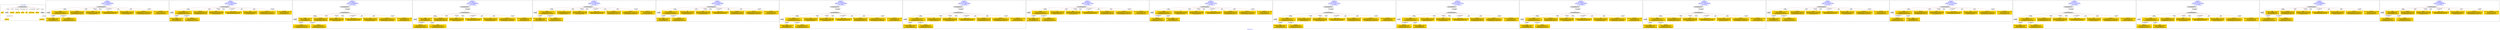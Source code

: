digraph n0 {
fontcolor="blue"
remincross="true"
label="s29-gilcrease.csv"
subgraph cluster_0 {
label="1-correct model"
n2[style="filled",color="white",fillcolor="lightgray",label="CulturalHeritageObject1"];
n3[shape="plaintext",style="filled",fillcolor="gold",label="Dated"];
n4[style="filled",color="white",fillcolor="lightgray",label="Person1"];
n5[shape="plaintext",style="filled",fillcolor="gold",label="Description"];
n6[shape="plaintext",style="filled",fillcolor="gold",label="Dimensions"];
n7[shape="plaintext",style="filled",fillcolor="gold",label="Medium"];
n8[shape="plaintext",style="filled",fillcolor="gold",label="Title"];
n9[shape="plaintext",style="filled",fillcolor="gold",label="Object Number"];
n10[shape="plaintext",style="filled",fillcolor="gold",label="ObjectID"];
n11[style="filled",color="white",fillcolor="lightgray",label="Concept1"];
n12[shape="plaintext",style="filled",fillcolor="gold",label="Alpha Sort"];
n13[shape="plaintext",style="filled",fillcolor="gold",label="Classification"];
}
subgraph cluster_1 {
label="candidate 0\nlink coherence:1.0\nnode coherence:1.0\nconfidence:0.47385180280922956\nmapping score:0.6209135638993728\ncost:9.99981\n-precision:0.7-recall:0.64"
n15[style="filled",color="white",fillcolor="lightgray",label="CulturalHeritageObject1"];
n16[style="filled",color="white",fillcolor="lightgray",label="Person1"];
n17[shape="plaintext",style="filled",fillcolor="gold",label="ObjectID\n[CulturalHeritageObject,created,0.456]\n[Person,dateOfDeath,0.275]\n[CulturalHeritageObject,accessionNumber,0.187]\n[CulturalHeritageObject,title,0.082]"];
n18[shape="plaintext",style="filled",fillcolor="gold",label="Description\n[CulturalHeritageObject,description,0.37]\n[Person,biographicalInformation,0.255]\n[CulturalHeritageObject,title,0.244]\n[CulturalHeritageObject,medium,0.132]"];
n19[shape="plaintext",style="filled",fillcolor="gold",label="Medium\n[CulturalHeritageObject,medium,0.783]\n[CulturalHeritageObject,description,0.095]\n[Person,biographicalInformation,0.069]\n[Concept,prefLabel,0.053]"];
n20[shape="plaintext",style="filled",fillcolor="gold",label="Object Number\n[CulturalHeritageObject,accessionNumber,0.554]\n[CulturalHeritageObject,extent,0.283]\n[Person,biographicalInformation,0.163]"];
n21[shape="plaintext",style="filled",fillcolor="gold",label="Title\n[CulturalHeritageObject,description,0.34]\n[CulturalHeritageObject,title,0.323]\n[Person,biographicalInformation,0.263]\n[Document,classLink,0.074]"];
n22[shape="plaintext",style="filled",fillcolor="gold",label="Dimensions\n[CulturalHeritageObject,extent,0.725]\n[CulturalHeritageObject,accessionNumber,0.132]\n[CulturalHeritageObject,description,0.077]\n[CulturalHeritageObject,medium,0.066]"];
n23[shape="plaintext",style="filled",fillcolor="gold",label="Dated\n[CulturalHeritageObject,created,0.371]\n[Person,dateOfBirth,0.285]\n[Person,dateOfDeath,0.252]\n[Person,biographicalInformation,0.092]"];
n24[shape="plaintext",style="filled",fillcolor="gold",label="Classification\n[CulturalHeritageObject,provenance,0.286]\n[Concept,prefLabel,0.258]\n[Document,classLink,0.245]\n[Person,biographicalInformation,0.21]"];
n25[shape="plaintext",style="filled",fillcolor="gold",label="Alpha Sort\n[Person,nameOfThePerson,0.482]\n[Document,classLink,0.218]\n[CulturalHeritageObject,provenance,0.154]\n[CulturalHeritageObject,title,0.146]"];
}
subgraph cluster_2 {
label="candidate 1\nlink coherence:1.0\nnode coherence:1.0\nconfidence:0.47385180280922956\nmapping score:0.6209135638993728\ncost:9.99999\n-precision:0.6-recall:0.55"
n27[style="filled",color="white",fillcolor="lightgray",label="CulturalHeritageObject1"];
n28[style="filled",color="white",fillcolor="lightgray",label="Person2"];
n29[shape="plaintext",style="filled",fillcolor="gold",label="ObjectID\n[CulturalHeritageObject,created,0.456]\n[Person,dateOfDeath,0.275]\n[CulturalHeritageObject,accessionNumber,0.187]\n[CulturalHeritageObject,title,0.082]"];
n30[shape="plaintext",style="filled",fillcolor="gold",label="Dated\n[CulturalHeritageObject,created,0.371]\n[Person,dateOfBirth,0.285]\n[Person,dateOfDeath,0.252]\n[Person,biographicalInformation,0.092]"];
n31[shape="plaintext",style="filled",fillcolor="gold",label="Description\n[CulturalHeritageObject,description,0.37]\n[Person,biographicalInformation,0.255]\n[CulturalHeritageObject,title,0.244]\n[CulturalHeritageObject,medium,0.132]"];
n32[shape="plaintext",style="filled",fillcolor="gold",label="Alpha Sort\n[Person,nameOfThePerson,0.482]\n[Document,classLink,0.218]\n[CulturalHeritageObject,provenance,0.154]\n[CulturalHeritageObject,title,0.146]"];
n33[shape="plaintext",style="filled",fillcolor="gold",label="Medium\n[CulturalHeritageObject,medium,0.783]\n[CulturalHeritageObject,description,0.095]\n[Person,biographicalInformation,0.069]\n[Concept,prefLabel,0.053]"];
n34[shape="plaintext",style="filled",fillcolor="gold",label="Object Number\n[CulturalHeritageObject,accessionNumber,0.554]\n[CulturalHeritageObject,extent,0.283]\n[Person,biographicalInformation,0.163]"];
n35[shape="plaintext",style="filled",fillcolor="gold",label="Title\n[CulturalHeritageObject,description,0.34]\n[CulturalHeritageObject,title,0.323]\n[Person,biographicalInformation,0.263]\n[Document,classLink,0.074]"];
n36[shape="plaintext",style="filled",fillcolor="gold",label="Dimensions\n[CulturalHeritageObject,extent,0.725]\n[CulturalHeritageObject,accessionNumber,0.132]\n[CulturalHeritageObject,description,0.077]\n[CulturalHeritageObject,medium,0.066]"];
n37[shape="plaintext",style="filled",fillcolor="gold",label="Classification\n[CulturalHeritageObject,provenance,0.286]\n[Concept,prefLabel,0.258]\n[Document,classLink,0.245]\n[Person,biographicalInformation,0.21]"];
}
subgraph cluster_3 {
label="candidate 10\nlink coherence:1.0\nnode coherence:1.0\nconfidence:0.463305684090641\nmapping score:0.6173981909931766\ncost:10.99966\n-precision:0.73-recall:0.73"
n39[style="filled",color="white",fillcolor="lightgray",label="CulturalHeritageObject1"];
n40[style="filled",color="white",fillcolor="lightgray",label="Person1"];
n41[style="filled",color="white",fillcolor="lightgray",label="EuropeanaAggregation1"];
n42[shape="plaintext",style="filled",fillcolor="gold",label="ObjectID\n[CulturalHeritageObject,created,0.456]\n[Person,dateOfDeath,0.275]\n[CulturalHeritageObject,accessionNumber,0.187]\n[CulturalHeritageObject,title,0.082]"];
n43[shape="plaintext",style="filled",fillcolor="gold",label="Dated\n[CulturalHeritageObject,created,0.371]\n[Person,dateOfBirth,0.285]\n[Person,dateOfDeath,0.252]\n[Person,biographicalInformation,0.092]"];
n44[shape="plaintext",style="filled",fillcolor="gold",label="Description\n[CulturalHeritageObject,description,0.37]\n[Person,biographicalInformation,0.255]\n[CulturalHeritageObject,title,0.244]\n[CulturalHeritageObject,medium,0.132]"];
n45[shape="plaintext",style="filled",fillcolor="gold",label="Medium\n[CulturalHeritageObject,medium,0.783]\n[CulturalHeritageObject,description,0.095]\n[Person,biographicalInformation,0.069]\n[Concept,prefLabel,0.053]"];
n46[shape="plaintext",style="filled",fillcolor="gold",label="Object Number\n[CulturalHeritageObject,accessionNumber,0.554]\n[CulturalHeritageObject,extent,0.283]\n[Person,biographicalInformation,0.163]"];
n47[shape="plaintext",style="filled",fillcolor="gold",label="Title\n[CulturalHeritageObject,description,0.34]\n[CulturalHeritageObject,title,0.323]\n[Person,biographicalInformation,0.263]\n[Document,classLink,0.074]"];
n48[shape="plaintext",style="filled",fillcolor="gold",label="Dimensions\n[CulturalHeritageObject,extent,0.725]\n[CulturalHeritageObject,accessionNumber,0.132]\n[CulturalHeritageObject,description,0.077]\n[CulturalHeritageObject,medium,0.066]"];
n49[shape="plaintext",style="filled",fillcolor="gold",label="Classification\n[CulturalHeritageObject,provenance,0.286]\n[Concept,prefLabel,0.258]\n[Document,classLink,0.245]\n[Person,biographicalInformation,0.21]"];
n50[shape="plaintext",style="filled",fillcolor="gold",label="Alpha Sort\n[Person,nameOfThePerson,0.482]\n[Document,classLink,0.218]\n[CulturalHeritageObject,provenance,0.154]\n[CulturalHeritageObject,title,0.146]"];
}
subgraph cluster_4 {
label="candidate 11\nlink coherence:1.0\nnode coherence:1.0\nconfidence:0.463305684090641\nmapping score:0.6173981909931766\ncost:10.99984\n-precision:0.64-recall:0.64"
n52[style="filled",color="white",fillcolor="lightgray",label="CulturalHeritageObject1"];
n53[style="filled",color="white",fillcolor="lightgray",label="Person2"];
n54[style="filled",color="white",fillcolor="lightgray",label="EuropeanaAggregation1"];
n55[shape="plaintext",style="filled",fillcolor="gold",label="Dated\n[CulturalHeritageObject,created,0.371]\n[Person,dateOfBirth,0.285]\n[Person,dateOfDeath,0.252]\n[Person,biographicalInformation,0.092]"];
n56[shape="plaintext",style="filled",fillcolor="gold",label="Description\n[CulturalHeritageObject,description,0.37]\n[Person,biographicalInformation,0.255]\n[CulturalHeritageObject,title,0.244]\n[CulturalHeritageObject,medium,0.132]"];
n57[shape="plaintext",style="filled",fillcolor="gold",label="Alpha Sort\n[Person,nameOfThePerson,0.482]\n[Document,classLink,0.218]\n[CulturalHeritageObject,provenance,0.154]\n[CulturalHeritageObject,title,0.146]"];
n58[shape="plaintext",style="filled",fillcolor="gold",label="Medium\n[CulturalHeritageObject,medium,0.783]\n[CulturalHeritageObject,description,0.095]\n[Person,biographicalInformation,0.069]\n[Concept,prefLabel,0.053]"];
n59[shape="plaintext",style="filled",fillcolor="gold",label="Object Number\n[CulturalHeritageObject,accessionNumber,0.554]\n[CulturalHeritageObject,extent,0.283]\n[Person,biographicalInformation,0.163]"];
n60[shape="plaintext",style="filled",fillcolor="gold",label="Title\n[CulturalHeritageObject,description,0.34]\n[CulturalHeritageObject,title,0.323]\n[Person,biographicalInformation,0.263]\n[Document,classLink,0.074]"];
n61[shape="plaintext",style="filled",fillcolor="gold",label="Dimensions\n[CulturalHeritageObject,extent,0.725]\n[CulturalHeritageObject,accessionNumber,0.132]\n[CulturalHeritageObject,description,0.077]\n[CulturalHeritageObject,medium,0.066]"];
n62[shape="plaintext",style="filled",fillcolor="gold",label="ObjectID\n[CulturalHeritageObject,created,0.456]\n[Person,dateOfDeath,0.275]\n[CulturalHeritageObject,accessionNumber,0.187]\n[CulturalHeritageObject,title,0.082]"];
n63[shape="plaintext",style="filled",fillcolor="gold",label="Classification\n[CulturalHeritageObject,provenance,0.286]\n[Concept,prefLabel,0.258]\n[Document,classLink,0.245]\n[Person,biographicalInformation,0.21]"];
}
subgraph cluster_5 {
label="candidate 12\nlink coherence:1.0\nnode coherence:1.0\nconfidence:0.46177449879585697\nmapping score:0.6168877958949153\ncost:9.99981\n-precision:0.5-recall:0.45"
n65[style="filled",color="white",fillcolor="lightgray",label="CulturalHeritageObject1"];
n66[style="filled",color="white",fillcolor="lightgray",label="Person1"];
n67[shape="plaintext",style="filled",fillcolor="gold",label="ObjectID\n[CulturalHeritageObject,created,0.456]\n[Person,dateOfDeath,0.275]\n[CulturalHeritageObject,accessionNumber,0.187]\n[CulturalHeritageObject,title,0.082]"];
n68[shape="plaintext",style="filled",fillcolor="gold",label="Title\n[CulturalHeritageObject,description,0.34]\n[CulturalHeritageObject,title,0.323]\n[Person,biographicalInformation,0.263]\n[Document,classLink,0.074]"];
n69[shape="plaintext",style="filled",fillcolor="gold",label="Medium\n[CulturalHeritageObject,medium,0.783]\n[CulturalHeritageObject,description,0.095]\n[Person,biographicalInformation,0.069]\n[Concept,prefLabel,0.053]"];
n70[shape="plaintext",style="filled",fillcolor="gold",label="Object Number\n[CulturalHeritageObject,accessionNumber,0.554]\n[CulturalHeritageObject,extent,0.283]\n[Person,biographicalInformation,0.163]"];
n71[shape="plaintext",style="filled",fillcolor="gold",label="Description\n[CulturalHeritageObject,description,0.37]\n[Person,biographicalInformation,0.255]\n[CulturalHeritageObject,title,0.244]\n[CulturalHeritageObject,medium,0.132]"];
n72[shape="plaintext",style="filled",fillcolor="gold",label="Dimensions\n[CulturalHeritageObject,extent,0.725]\n[CulturalHeritageObject,accessionNumber,0.132]\n[CulturalHeritageObject,description,0.077]\n[CulturalHeritageObject,medium,0.066]"];
n73[shape="plaintext",style="filled",fillcolor="gold",label="Dated\n[CulturalHeritageObject,created,0.371]\n[Person,dateOfBirth,0.285]\n[Person,dateOfDeath,0.252]\n[Person,biographicalInformation,0.092]"];
n74[shape="plaintext",style="filled",fillcolor="gold",label="Classification\n[CulturalHeritageObject,provenance,0.286]\n[Concept,prefLabel,0.258]\n[Document,classLink,0.245]\n[Person,biographicalInformation,0.21]"];
n75[shape="plaintext",style="filled",fillcolor="gold",label="Alpha Sort\n[Person,nameOfThePerson,0.482]\n[Document,classLink,0.218]\n[CulturalHeritageObject,provenance,0.154]\n[CulturalHeritageObject,title,0.146]"];
}
subgraph cluster_6 {
label="candidate 13\nlink coherence:1.0\nnode coherence:1.0\nconfidence:0.46177449879585697\nmapping score:0.6168877958949153\ncost:9.99999\n-precision:0.4-recall:0.36"
n77[style="filled",color="white",fillcolor="lightgray",label="CulturalHeritageObject1"];
n78[style="filled",color="white",fillcolor="lightgray",label="Person2"];
n79[shape="plaintext",style="filled",fillcolor="gold",label="ObjectID\n[CulturalHeritageObject,created,0.456]\n[Person,dateOfDeath,0.275]\n[CulturalHeritageObject,accessionNumber,0.187]\n[CulturalHeritageObject,title,0.082]"];
n80[shape="plaintext",style="filled",fillcolor="gold",label="Dated\n[CulturalHeritageObject,created,0.371]\n[Person,dateOfBirth,0.285]\n[Person,dateOfDeath,0.252]\n[Person,biographicalInformation,0.092]"];
n81[shape="plaintext",style="filled",fillcolor="gold",label="Title\n[CulturalHeritageObject,description,0.34]\n[CulturalHeritageObject,title,0.323]\n[Person,biographicalInformation,0.263]\n[Document,classLink,0.074]"];
n82[shape="plaintext",style="filled",fillcolor="gold",label="Alpha Sort\n[Person,nameOfThePerson,0.482]\n[Document,classLink,0.218]\n[CulturalHeritageObject,provenance,0.154]\n[CulturalHeritageObject,title,0.146]"];
n83[shape="plaintext",style="filled",fillcolor="gold",label="Medium\n[CulturalHeritageObject,medium,0.783]\n[CulturalHeritageObject,description,0.095]\n[Person,biographicalInformation,0.069]\n[Concept,prefLabel,0.053]"];
n84[shape="plaintext",style="filled",fillcolor="gold",label="Object Number\n[CulturalHeritageObject,accessionNumber,0.554]\n[CulturalHeritageObject,extent,0.283]\n[Person,biographicalInformation,0.163]"];
n85[shape="plaintext",style="filled",fillcolor="gold",label="Description\n[CulturalHeritageObject,description,0.37]\n[Person,biographicalInformation,0.255]\n[CulturalHeritageObject,title,0.244]\n[CulturalHeritageObject,medium,0.132]"];
n86[shape="plaintext",style="filled",fillcolor="gold",label="Dimensions\n[CulturalHeritageObject,extent,0.725]\n[CulturalHeritageObject,accessionNumber,0.132]\n[CulturalHeritageObject,description,0.077]\n[CulturalHeritageObject,medium,0.066]"];
n87[shape="plaintext",style="filled",fillcolor="gold",label="Classification\n[CulturalHeritageObject,provenance,0.286]\n[Concept,prefLabel,0.258]\n[Document,classLink,0.245]\n[Person,biographicalInformation,0.21]"];
}
subgraph cluster_7 {
label="candidate 14\nlink coherence:1.0\nnode coherence:1.0\nconfidence:0.46177449879585697\nmapping score:0.6168877958949153\ncost:10.99966\n-precision:0.45-recall:0.45"
n89[style="filled",color="white",fillcolor="lightgray",label="CulturalHeritageObject1"];
n90[style="filled",color="white",fillcolor="lightgray",label="Person1"];
n91[style="filled",color="white",fillcolor="lightgray",label="EuropeanaAggregation1"];
n92[shape="plaintext",style="filled",fillcolor="gold",label="ObjectID\n[CulturalHeritageObject,created,0.456]\n[Person,dateOfDeath,0.275]\n[CulturalHeritageObject,accessionNumber,0.187]\n[CulturalHeritageObject,title,0.082]"];
n93[shape="plaintext",style="filled",fillcolor="gold",label="Title\n[CulturalHeritageObject,description,0.34]\n[CulturalHeritageObject,title,0.323]\n[Person,biographicalInformation,0.263]\n[Document,classLink,0.074]"];
n94[shape="plaintext",style="filled",fillcolor="gold",label="Medium\n[CulturalHeritageObject,medium,0.783]\n[CulturalHeritageObject,description,0.095]\n[Person,biographicalInformation,0.069]\n[Concept,prefLabel,0.053]"];
n95[shape="plaintext",style="filled",fillcolor="gold",label="Object Number\n[CulturalHeritageObject,accessionNumber,0.554]\n[CulturalHeritageObject,extent,0.283]\n[Person,biographicalInformation,0.163]"];
n96[shape="plaintext",style="filled",fillcolor="gold",label="Description\n[CulturalHeritageObject,description,0.37]\n[Person,biographicalInformation,0.255]\n[CulturalHeritageObject,title,0.244]\n[CulturalHeritageObject,medium,0.132]"];
n97[shape="plaintext",style="filled",fillcolor="gold",label="Dimensions\n[CulturalHeritageObject,extent,0.725]\n[CulturalHeritageObject,accessionNumber,0.132]\n[CulturalHeritageObject,description,0.077]\n[CulturalHeritageObject,medium,0.066]"];
n98[shape="plaintext",style="filled",fillcolor="gold",label="Dated\n[CulturalHeritageObject,created,0.371]\n[Person,dateOfBirth,0.285]\n[Person,dateOfDeath,0.252]\n[Person,biographicalInformation,0.092]"];
n99[shape="plaintext",style="filled",fillcolor="gold",label="Classification\n[CulturalHeritageObject,provenance,0.286]\n[Concept,prefLabel,0.258]\n[Document,classLink,0.245]\n[Person,biographicalInformation,0.21]"];
n100[shape="plaintext",style="filled",fillcolor="gold",label="Alpha Sort\n[Person,nameOfThePerson,0.482]\n[Document,classLink,0.218]\n[CulturalHeritageObject,provenance,0.154]\n[CulturalHeritageObject,title,0.146]"];
}
subgraph cluster_8 {
label="candidate 15\nlink coherence:1.0\nnode coherence:1.0\nconfidence:0.46177449879585697\nmapping score:0.6168877958949153\ncost:10.99984\n-precision:0.36-recall:0.36"
n102[style="filled",color="white",fillcolor="lightgray",label="CulturalHeritageObject1"];
n103[style="filled",color="white",fillcolor="lightgray",label="Person2"];
n104[style="filled",color="white",fillcolor="lightgray",label="EuropeanaAggregation1"];
n105[shape="plaintext",style="filled",fillcolor="gold",label="ObjectID\n[CulturalHeritageObject,created,0.456]\n[Person,dateOfDeath,0.275]\n[CulturalHeritageObject,accessionNumber,0.187]\n[CulturalHeritageObject,title,0.082]"];
n106[shape="plaintext",style="filled",fillcolor="gold",label="Dated\n[CulturalHeritageObject,created,0.371]\n[Person,dateOfBirth,0.285]\n[Person,dateOfDeath,0.252]\n[Person,biographicalInformation,0.092]"];
n107[shape="plaintext",style="filled",fillcolor="gold",label="Title\n[CulturalHeritageObject,description,0.34]\n[CulturalHeritageObject,title,0.323]\n[Person,biographicalInformation,0.263]\n[Document,classLink,0.074]"];
n108[shape="plaintext",style="filled",fillcolor="gold",label="Alpha Sort\n[Person,nameOfThePerson,0.482]\n[Document,classLink,0.218]\n[CulturalHeritageObject,provenance,0.154]\n[CulturalHeritageObject,title,0.146]"];
n109[shape="plaintext",style="filled",fillcolor="gold",label="Medium\n[CulturalHeritageObject,medium,0.783]\n[CulturalHeritageObject,description,0.095]\n[Person,biographicalInformation,0.069]\n[Concept,prefLabel,0.053]"];
n110[shape="plaintext",style="filled",fillcolor="gold",label="Object Number\n[CulturalHeritageObject,accessionNumber,0.554]\n[CulturalHeritageObject,extent,0.283]\n[Person,biographicalInformation,0.163]"];
n111[shape="plaintext",style="filled",fillcolor="gold",label="Description\n[CulturalHeritageObject,description,0.37]\n[Person,biographicalInformation,0.255]\n[CulturalHeritageObject,title,0.244]\n[CulturalHeritageObject,medium,0.132]"];
n112[shape="plaintext",style="filled",fillcolor="gold",label="Dimensions\n[CulturalHeritageObject,extent,0.725]\n[CulturalHeritageObject,accessionNumber,0.132]\n[CulturalHeritageObject,description,0.077]\n[CulturalHeritageObject,medium,0.066]"];
n113[shape="plaintext",style="filled",fillcolor="gold",label="Classification\n[CulturalHeritageObject,provenance,0.286]\n[Concept,prefLabel,0.258]\n[Document,classLink,0.245]\n[Person,biographicalInformation,0.21]"];
}
subgraph cluster_9 {
label="candidate 16\nlink coherence:1.0\nnode coherence:1.0\nconfidence:0.4581354241387116\nmapping score:0.6156747710092002\ncost:9.99981\n-precision:0.5-recall:0.45"
n115[style="filled",color="white",fillcolor="lightgray",label="CulturalHeritageObject1"];
n116[style="filled",color="white",fillcolor="lightgray",label="Person1"];
n117[shape="plaintext",style="filled",fillcolor="gold",label="ObjectID\n[CulturalHeritageObject,created,0.456]\n[Person,dateOfDeath,0.275]\n[CulturalHeritageObject,accessionNumber,0.187]\n[CulturalHeritageObject,title,0.082]"];
n118[shape="plaintext",style="filled",fillcolor="gold",label="Dated\n[CulturalHeritageObject,created,0.371]\n[Person,dateOfBirth,0.285]\n[Person,dateOfDeath,0.252]\n[Person,biographicalInformation,0.092]"];
n119[shape="plaintext",style="filled",fillcolor="gold",label="Title\n[CulturalHeritageObject,description,0.34]\n[CulturalHeritageObject,title,0.323]\n[Person,biographicalInformation,0.263]\n[Document,classLink,0.074]"];
n120[shape="plaintext",style="filled",fillcolor="gold",label="Medium\n[CulturalHeritageObject,medium,0.783]\n[CulturalHeritageObject,description,0.095]\n[Person,biographicalInformation,0.069]\n[Concept,prefLabel,0.053]"];
n121[shape="plaintext",style="filled",fillcolor="gold",label="Object Number\n[CulturalHeritageObject,accessionNumber,0.554]\n[CulturalHeritageObject,extent,0.283]\n[Person,biographicalInformation,0.163]"];
n122[shape="plaintext",style="filled",fillcolor="gold",label="Description\n[CulturalHeritageObject,description,0.37]\n[Person,biographicalInformation,0.255]\n[CulturalHeritageObject,title,0.244]\n[CulturalHeritageObject,medium,0.132]"];
n123[shape="plaintext",style="filled",fillcolor="gold",label="Dimensions\n[CulturalHeritageObject,extent,0.725]\n[CulturalHeritageObject,accessionNumber,0.132]\n[CulturalHeritageObject,description,0.077]\n[CulturalHeritageObject,medium,0.066]"];
n124[shape="plaintext",style="filled",fillcolor="gold",label="Classification\n[CulturalHeritageObject,provenance,0.286]\n[Concept,prefLabel,0.258]\n[Document,classLink,0.245]\n[Person,biographicalInformation,0.21]"];
n125[shape="plaintext",style="filled",fillcolor="gold",label="Alpha Sort\n[Person,nameOfThePerson,0.482]\n[Document,classLink,0.218]\n[CulturalHeritageObject,provenance,0.154]\n[CulturalHeritageObject,title,0.146]"];
}
subgraph cluster_10 {
label="candidate 17\nlink coherence:1.0\nnode coherence:1.0\nconfidence:0.4581354241387116\nmapping score:0.6156747710092002\ncost:9.99999\n-precision:0.4-recall:0.36"
n127[style="filled",color="white",fillcolor="lightgray",label="CulturalHeritageObject1"];
n128[style="filled",color="white",fillcolor="lightgray",label="Person2"];
n129[shape="plaintext",style="filled",fillcolor="gold",label="ObjectID\n[CulturalHeritageObject,created,0.456]\n[Person,dateOfDeath,0.275]\n[CulturalHeritageObject,accessionNumber,0.187]\n[CulturalHeritageObject,title,0.082]"];
n130[shape="plaintext",style="filled",fillcolor="gold",label="Title\n[CulturalHeritageObject,description,0.34]\n[CulturalHeritageObject,title,0.323]\n[Person,biographicalInformation,0.263]\n[Document,classLink,0.074]"];
n131[shape="plaintext",style="filled",fillcolor="gold",label="Alpha Sort\n[Person,nameOfThePerson,0.482]\n[Document,classLink,0.218]\n[CulturalHeritageObject,provenance,0.154]\n[CulturalHeritageObject,title,0.146]"];
n132[shape="plaintext",style="filled",fillcolor="gold",label="Medium\n[CulturalHeritageObject,medium,0.783]\n[CulturalHeritageObject,description,0.095]\n[Person,biographicalInformation,0.069]\n[Concept,prefLabel,0.053]"];
n133[shape="plaintext",style="filled",fillcolor="gold",label="Object Number\n[CulturalHeritageObject,accessionNumber,0.554]\n[CulturalHeritageObject,extent,0.283]\n[Person,biographicalInformation,0.163]"];
n134[shape="plaintext",style="filled",fillcolor="gold",label="Description\n[CulturalHeritageObject,description,0.37]\n[Person,biographicalInformation,0.255]\n[CulturalHeritageObject,title,0.244]\n[CulturalHeritageObject,medium,0.132]"];
n135[shape="plaintext",style="filled",fillcolor="gold",label="Dimensions\n[CulturalHeritageObject,extent,0.725]\n[CulturalHeritageObject,accessionNumber,0.132]\n[CulturalHeritageObject,description,0.077]\n[CulturalHeritageObject,medium,0.066]"];
n136[shape="plaintext",style="filled",fillcolor="gold",label="Dated\n[CulturalHeritageObject,created,0.371]\n[Person,dateOfBirth,0.285]\n[Person,dateOfDeath,0.252]\n[Person,biographicalInformation,0.092]"];
n137[shape="plaintext",style="filled",fillcolor="gold",label="Classification\n[CulturalHeritageObject,provenance,0.286]\n[Concept,prefLabel,0.258]\n[Document,classLink,0.245]\n[Person,biographicalInformation,0.21]"];
}
subgraph cluster_11 {
label="candidate 18\nlink coherence:1.0\nnode coherence:1.0\nconfidence:0.4581354241387116\nmapping score:0.6156747710092002\ncost:10.99966\n-precision:0.45-recall:0.45"
n139[style="filled",color="white",fillcolor="lightgray",label="CulturalHeritageObject1"];
n140[style="filled",color="white",fillcolor="lightgray",label="Person1"];
n141[style="filled",color="white",fillcolor="lightgray",label="EuropeanaAggregation1"];
n142[shape="plaintext",style="filled",fillcolor="gold",label="ObjectID\n[CulturalHeritageObject,created,0.456]\n[Person,dateOfDeath,0.275]\n[CulturalHeritageObject,accessionNumber,0.187]\n[CulturalHeritageObject,title,0.082]"];
n143[shape="plaintext",style="filled",fillcolor="gold",label="Dated\n[CulturalHeritageObject,created,0.371]\n[Person,dateOfBirth,0.285]\n[Person,dateOfDeath,0.252]\n[Person,biographicalInformation,0.092]"];
n144[shape="plaintext",style="filled",fillcolor="gold",label="Title\n[CulturalHeritageObject,description,0.34]\n[CulturalHeritageObject,title,0.323]\n[Person,biographicalInformation,0.263]\n[Document,classLink,0.074]"];
n145[shape="plaintext",style="filled",fillcolor="gold",label="Medium\n[CulturalHeritageObject,medium,0.783]\n[CulturalHeritageObject,description,0.095]\n[Person,biographicalInformation,0.069]\n[Concept,prefLabel,0.053]"];
n146[shape="plaintext",style="filled",fillcolor="gold",label="Object Number\n[CulturalHeritageObject,accessionNumber,0.554]\n[CulturalHeritageObject,extent,0.283]\n[Person,biographicalInformation,0.163]"];
n147[shape="plaintext",style="filled",fillcolor="gold",label="Description\n[CulturalHeritageObject,description,0.37]\n[Person,biographicalInformation,0.255]\n[CulturalHeritageObject,title,0.244]\n[CulturalHeritageObject,medium,0.132]"];
n148[shape="plaintext",style="filled",fillcolor="gold",label="Dimensions\n[CulturalHeritageObject,extent,0.725]\n[CulturalHeritageObject,accessionNumber,0.132]\n[CulturalHeritageObject,description,0.077]\n[CulturalHeritageObject,medium,0.066]"];
n149[shape="plaintext",style="filled",fillcolor="gold",label="Classification\n[CulturalHeritageObject,provenance,0.286]\n[Concept,prefLabel,0.258]\n[Document,classLink,0.245]\n[Person,biographicalInformation,0.21]"];
n150[shape="plaintext",style="filled",fillcolor="gold",label="Alpha Sort\n[Person,nameOfThePerson,0.482]\n[Document,classLink,0.218]\n[CulturalHeritageObject,provenance,0.154]\n[CulturalHeritageObject,title,0.146]"];
}
subgraph cluster_12 {
label="candidate 19\nlink coherence:1.0\nnode coherence:1.0\nconfidence:0.4581354241387116\nmapping score:0.6156747710092002\ncost:10.99984\n-precision:0.36-recall:0.36"
n152[style="filled",color="white",fillcolor="lightgray",label="CulturalHeritageObject1"];
n153[style="filled",color="white",fillcolor="lightgray",label="Person2"];
n154[style="filled",color="white",fillcolor="lightgray",label="EuropeanaAggregation1"];
n155[shape="plaintext",style="filled",fillcolor="gold",label="ObjectID\n[CulturalHeritageObject,created,0.456]\n[Person,dateOfDeath,0.275]\n[CulturalHeritageObject,accessionNumber,0.187]\n[CulturalHeritageObject,title,0.082]"];
n156[shape="plaintext",style="filled",fillcolor="gold",label="Title\n[CulturalHeritageObject,description,0.34]\n[CulturalHeritageObject,title,0.323]\n[Person,biographicalInformation,0.263]\n[Document,classLink,0.074]"];
n157[shape="plaintext",style="filled",fillcolor="gold",label="Alpha Sort\n[Person,nameOfThePerson,0.482]\n[Document,classLink,0.218]\n[CulturalHeritageObject,provenance,0.154]\n[CulturalHeritageObject,title,0.146]"];
n158[shape="plaintext",style="filled",fillcolor="gold",label="Medium\n[CulturalHeritageObject,medium,0.783]\n[CulturalHeritageObject,description,0.095]\n[Person,biographicalInformation,0.069]\n[Concept,prefLabel,0.053]"];
n159[shape="plaintext",style="filled",fillcolor="gold",label="Object Number\n[CulturalHeritageObject,accessionNumber,0.554]\n[CulturalHeritageObject,extent,0.283]\n[Person,biographicalInformation,0.163]"];
n160[shape="plaintext",style="filled",fillcolor="gold",label="Description\n[CulturalHeritageObject,description,0.37]\n[Person,biographicalInformation,0.255]\n[CulturalHeritageObject,title,0.244]\n[CulturalHeritageObject,medium,0.132]"];
n161[shape="plaintext",style="filled",fillcolor="gold",label="Dimensions\n[CulturalHeritageObject,extent,0.725]\n[CulturalHeritageObject,accessionNumber,0.132]\n[CulturalHeritageObject,description,0.077]\n[CulturalHeritageObject,medium,0.066]"];
n162[shape="plaintext",style="filled",fillcolor="gold",label="Dated\n[CulturalHeritageObject,created,0.371]\n[Person,dateOfBirth,0.285]\n[Person,dateOfDeath,0.252]\n[Person,biographicalInformation,0.092]"];
n163[shape="plaintext",style="filled",fillcolor="gold",label="Classification\n[CulturalHeritageObject,provenance,0.286]\n[Concept,prefLabel,0.258]\n[Document,classLink,0.245]\n[Person,biographicalInformation,0.21]"];
}
subgraph cluster_13 {
label="candidate 2\nlink coherence:1.0\nnode coherence:1.0\nconfidence:0.47385180280922956\nmapping score:0.6209135638993728\ncost:10.99966\n-precision:0.64-recall:0.64"
n165[style="filled",color="white",fillcolor="lightgray",label="CulturalHeritageObject1"];
n166[style="filled",color="white",fillcolor="lightgray",label="Person1"];
n167[style="filled",color="white",fillcolor="lightgray",label="EuropeanaAggregation1"];
n168[shape="plaintext",style="filled",fillcolor="gold",label="ObjectID\n[CulturalHeritageObject,created,0.456]\n[Person,dateOfDeath,0.275]\n[CulturalHeritageObject,accessionNumber,0.187]\n[CulturalHeritageObject,title,0.082]"];
n169[shape="plaintext",style="filled",fillcolor="gold",label="Description\n[CulturalHeritageObject,description,0.37]\n[Person,biographicalInformation,0.255]\n[CulturalHeritageObject,title,0.244]\n[CulturalHeritageObject,medium,0.132]"];
n170[shape="plaintext",style="filled",fillcolor="gold",label="Medium\n[CulturalHeritageObject,medium,0.783]\n[CulturalHeritageObject,description,0.095]\n[Person,biographicalInformation,0.069]\n[Concept,prefLabel,0.053]"];
n171[shape="plaintext",style="filled",fillcolor="gold",label="Object Number\n[CulturalHeritageObject,accessionNumber,0.554]\n[CulturalHeritageObject,extent,0.283]\n[Person,biographicalInformation,0.163]"];
n172[shape="plaintext",style="filled",fillcolor="gold",label="Title\n[CulturalHeritageObject,description,0.34]\n[CulturalHeritageObject,title,0.323]\n[Person,biographicalInformation,0.263]\n[Document,classLink,0.074]"];
n173[shape="plaintext",style="filled",fillcolor="gold",label="Dimensions\n[CulturalHeritageObject,extent,0.725]\n[CulturalHeritageObject,accessionNumber,0.132]\n[CulturalHeritageObject,description,0.077]\n[CulturalHeritageObject,medium,0.066]"];
n174[shape="plaintext",style="filled",fillcolor="gold",label="Dated\n[CulturalHeritageObject,created,0.371]\n[Person,dateOfBirth,0.285]\n[Person,dateOfDeath,0.252]\n[Person,biographicalInformation,0.092]"];
n175[shape="plaintext",style="filled",fillcolor="gold",label="Classification\n[CulturalHeritageObject,provenance,0.286]\n[Concept,prefLabel,0.258]\n[Document,classLink,0.245]\n[Person,biographicalInformation,0.21]"];
n176[shape="plaintext",style="filled",fillcolor="gold",label="Alpha Sort\n[Person,nameOfThePerson,0.482]\n[Document,classLink,0.218]\n[CulturalHeritageObject,provenance,0.154]\n[CulturalHeritageObject,title,0.146]"];
}
subgraph cluster_14 {
label="candidate 3\nlink coherence:1.0\nnode coherence:1.0\nconfidence:0.47385180280922956\nmapping score:0.6209135638993728\ncost:10.99984\n-precision:0.55-recall:0.55"
n178[style="filled",color="white",fillcolor="lightgray",label="CulturalHeritageObject1"];
n179[style="filled",color="white",fillcolor="lightgray",label="Person2"];
n180[style="filled",color="white",fillcolor="lightgray",label="EuropeanaAggregation1"];
n181[shape="plaintext",style="filled",fillcolor="gold",label="ObjectID\n[CulturalHeritageObject,created,0.456]\n[Person,dateOfDeath,0.275]\n[CulturalHeritageObject,accessionNumber,0.187]\n[CulturalHeritageObject,title,0.082]"];
n182[shape="plaintext",style="filled",fillcolor="gold",label="Dated\n[CulturalHeritageObject,created,0.371]\n[Person,dateOfBirth,0.285]\n[Person,dateOfDeath,0.252]\n[Person,biographicalInformation,0.092]"];
n183[shape="plaintext",style="filled",fillcolor="gold",label="Description\n[CulturalHeritageObject,description,0.37]\n[Person,biographicalInformation,0.255]\n[CulturalHeritageObject,title,0.244]\n[CulturalHeritageObject,medium,0.132]"];
n184[shape="plaintext",style="filled",fillcolor="gold",label="Alpha Sort\n[Person,nameOfThePerson,0.482]\n[Document,classLink,0.218]\n[CulturalHeritageObject,provenance,0.154]\n[CulturalHeritageObject,title,0.146]"];
n185[shape="plaintext",style="filled",fillcolor="gold",label="Medium\n[CulturalHeritageObject,medium,0.783]\n[CulturalHeritageObject,description,0.095]\n[Person,biographicalInformation,0.069]\n[Concept,prefLabel,0.053]"];
n186[shape="plaintext",style="filled",fillcolor="gold",label="Object Number\n[CulturalHeritageObject,accessionNumber,0.554]\n[CulturalHeritageObject,extent,0.283]\n[Person,biographicalInformation,0.163]"];
n187[shape="plaintext",style="filled",fillcolor="gold",label="Title\n[CulturalHeritageObject,description,0.34]\n[CulturalHeritageObject,title,0.323]\n[Person,biographicalInformation,0.263]\n[Document,classLink,0.074]"];
n188[shape="plaintext",style="filled",fillcolor="gold",label="Dimensions\n[CulturalHeritageObject,extent,0.725]\n[CulturalHeritageObject,accessionNumber,0.132]\n[CulturalHeritageObject,description,0.077]\n[CulturalHeritageObject,medium,0.066]"];
n189[shape="plaintext",style="filled",fillcolor="gold",label="Classification\n[CulturalHeritageObject,provenance,0.286]\n[Concept,prefLabel,0.258]\n[Document,classLink,0.245]\n[Person,biographicalInformation,0.21]"];
}
subgraph cluster_15 {
label="candidate 4\nlink coherence:1.0\nnode coherence:1.0\nconfidence:0.4702127281520841\nmapping score:0.6197005390136576\ncost:9.99981\n-precision:0.7-recall:0.64"
n191[style="filled",color="white",fillcolor="lightgray",label="CulturalHeritageObject1"];
n192[style="filled",color="white",fillcolor="lightgray",label="Person1"];
n193[shape="plaintext",style="filled",fillcolor="gold",label="ObjectID\n[CulturalHeritageObject,created,0.456]\n[Person,dateOfDeath,0.275]\n[CulturalHeritageObject,accessionNumber,0.187]\n[CulturalHeritageObject,title,0.082]"];
n194[shape="plaintext",style="filled",fillcolor="gold",label="Dated\n[CulturalHeritageObject,created,0.371]\n[Person,dateOfBirth,0.285]\n[Person,dateOfDeath,0.252]\n[Person,biographicalInformation,0.092]"];
n195[shape="plaintext",style="filled",fillcolor="gold",label="Description\n[CulturalHeritageObject,description,0.37]\n[Person,biographicalInformation,0.255]\n[CulturalHeritageObject,title,0.244]\n[CulturalHeritageObject,medium,0.132]"];
n196[shape="plaintext",style="filled",fillcolor="gold",label="Medium\n[CulturalHeritageObject,medium,0.783]\n[CulturalHeritageObject,description,0.095]\n[Person,biographicalInformation,0.069]\n[Concept,prefLabel,0.053]"];
n197[shape="plaintext",style="filled",fillcolor="gold",label="Object Number\n[CulturalHeritageObject,accessionNumber,0.554]\n[CulturalHeritageObject,extent,0.283]\n[Person,biographicalInformation,0.163]"];
n198[shape="plaintext",style="filled",fillcolor="gold",label="Title\n[CulturalHeritageObject,description,0.34]\n[CulturalHeritageObject,title,0.323]\n[Person,biographicalInformation,0.263]\n[Document,classLink,0.074]"];
n199[shape="plaintext",style="filled",fillcolor="gold",label="Dimensions\n[CulturalHeritageObject,extent,0.725]\n[CulturalHeritageObject,accessionNumber,0.132]\n[CulturalHeritageObject,description,0.077]\n[CulturalHeritageObject,medium,0.066]"];
n200[shape="plaintext",style="filled",fillcolor="gold",label="Classification\n[CulturalHeritageObject,provenance,0.286]\n[Concept,prefLabel,0.258]\n[Document,classLink,0.245]\n[Person,biographicalInformation,0.21]"];
n201[shape="plaintext",style="filled",fillcolor="gold",label="Alpha Sort\n[Person,nameOfThePerson,0.482]\n[Document,classLink,0.218]\n[CulturalHeritageObject,provenance,0.154]\n[CulturalHeritageObject,title,0.146]"];
}
subgraph cluster_16 {
label="candidate 5\nlink coherence:1.0\nnode coherence:1.0\nconfidence:0.4702127281520841\nmapping score:0.6197005390136576\ncost:9.99999\n-precision:0.6-recall:0.55"
n203[style="filled",color="white",fillcolor="lightgray",label="CulturalHeritageObject1"];
n204[style="filled",color="white",fillcolor="lightgray",label="Person2"];
n205[shape="plaintext",style="filled",fillcolor="gold",label="ObjectID\n[CulturalHeritageObject,created,0.456]\n[Person,dateOfDeath,0.275]\n[CulturalHeritageObject,accessionNumber,0.187]\n[CulturalHeritageObject,title,0.082]"];
n206[shape="plaintext",style="filled",fillcolor="gold",label="Description\n[CulturalHeritageObject,description,0.37]\n[Person,biographicalInformation,0.255]\n[CulturalHeritageObject,title,0.244]\n[CulturalHeritageObject,medium,0.132]"];
n207[shape="plaintext",style="filled",fillcolor="gold",label="Alpha Sort\n[Person,nameOfThePerson,0.482]\n[Document,classLink,0.218]\n[CulturalHeritageObject,provenance,0.154]\n[CulturalHeritageObject,title,0.146]"];
n208[shape="plaintext",style="filled",fillcolor="gold",label="Medium\n[CulturalHeritageObject,medium,0.783]\n[CulturalHeritageObject,description,0.095]\n[Person,biographicalInformation,0.069]\n[Concept,prefLabel,0.053]"];
n209[shape="plaintext",style="filled",fillcolor="gold",label="Object Number\n[CulturalHeritageObject,accessionNumber,0.554]\n[CulturalHeritageObject,extent,0.283]\n[Person,biographicalInformation,0.163]"];
n210[shape="plaintext",style="filled",fillcolor="gold",label="Title\n[CulturalHeritageObject,description,0.34]\n[CulturalHeritageObject,title,0.323]\n[Person,biographicalInformation,0.263]\n[Document,classLink,0.074]"];
n211[shape="plaintext",style="filled",fillcolor="gold",label="Dimensions\n[CulturalHeritageObject,extent,0.725]\n[CulturalHeritageObject,accessionNumber,0.132]\n[CulturalHeritageObject,description,0.077]\n[CulturalHeritageObject,medium,0.066]"];
n212[shape="plaintext",style="filled",fillcolor="gold",label="Dated\n[CulturalHeritageObject,created,0.371]\n[Person,dateOfBirth,0.285]\n[Person,dateOfDeath,0.252]\n[Person,biographicalInformation,0.092]"];
n213[shape="plaintext",style="filled",fillcolor="gold",label="Classification\n[CulturalHeritageObject,provenance,0.286]\n[Concept,prefLabel,0.258]\n[Document,classLink,0.245]\n[Person,biographicalInformation,0.21]"];
}
subgraph cluster_17 {
label="candidate 6\nlink coherence:1.0\nnode coherence:1.0\nconfidence:0.4702127281520841\nmapping score:0.6197005390136576\ncost:10.99966\n-precision:0.64-recall:0.64"
n215[style="filled",color="white",fillcolor="lightgray",label="CulturalHeritageObject1"];
n216[style="filled",color="white",fillcolor="lightgray",label="Person1"];
n217[style="filled",color="white",fillcolor="lightgray",label="EuropeanaAggregation1"];
n218[shape="plaintext",style="filled",fillcolor="gold",label="ObjectID\n[CulturalHeritageObject,created,0.456]\n[Person,dateOfDeath,0.275]\n[CulturalHeritageObject,accessionNumber,0.187]\n[CulturalHeritageObject,title,0.082]"];
n219[shape="plaintext",style="filled",fillcolor="gold",label="Dated\n[CulturalHeritageObject,created,0.371]\n[Person,dateOfBirth,0.285]\n[Person,dateOfDeath,0.252]\n[Person,biographicalInformation,0.092]"];
n220[shape="plaintext",style="filled",fillcolor="gold",label="Description\n[CulturalHeritageObject,description,0.37]\n[Person,biographicalInformation,0.255]\n[CulturalHeritageObject,title,0.244]\n[CulturalHeritageObject,medium,0.132]"];
n221[shape="plaintext",style="filled",fillcolor="gold",label="Medium\n[CulturalHeritageObject,medium,0.783]\n[CulturalHeritageObject,description,0.095]\n[Person,biographicalInformation,0.069]\n[Concept,prefLabel,0.053]"];
n222[shape="plaintext",style="filled",fillcolor="gold",label="Object Number\n[CulturalHeritageObject,accessionNumber,0.554]\n[CulturalHeritageObject,extent,0.283]\n[Person,biographicalInformation,0.163]"];
n223[shape="plaintext",style="filled",fillcolor="gold",label="Title\n[CulturalHeritageObject,description,0.34]\n[CulturalHeritageObject,title,0.323]\n[Person,biographicalInformation,0.263]\n[Document,classLink,0.074]"];
n224[shape="plaintext",style="filled",fillcolor="gold",label="Dimensions\n[CulturalHeritageObject,extent,0.725]\n[CulturalHeritageObject,accessionNumber,0.132]\n[CulturalHeritageObject,description,0.077]\n[CulturalHeritageObject,medium,0.066]"];
n225[shape="plaintext",style="filled",fillcolor="gold",label="Classification\n[CulturalHeritageObject,provenance,0.286]\n[Concept,prefLabel,0.258]\n[Document,classLink,0.245]\n[Person,biographicalInformation,0.21]"];
n226[shape="plaintext",style="filled",fillcolor="gold",label="Alpha Sort\n[Person,nameOfThePerson,0.482]\n[Document,classLink,0.218]\n[CulturalHeritageObject,provenance,0.154]\n[CulturalHeritageObject,title,0.146]"];
}
subgraph cluster_18 {
label="candidate 7\nlink coherence:1.0\nnode coherence:1.0\nconfidence:0.4702127281520841\nmapping score:0.6197005390136576\ncost:10.99984\n-precision:0.55-recall:0.55"
n228[style="filled",color="white",fillcolor="lightgray",label="CulturalHeritageObject1"];
n229[style="filled",color="white",fillcolor="lightgray",label="Person2"];
n230[style="filled",color="white",fillcolor="lightgray",label="EuropeanaAggregation1"];
n231[shape="plaintext",style="filled",fillcolor="gold",label="ObjectID\n[CulturalHeritageObject,created,0.456]\n[Person,dateOfDeath,0.275]\n[CulturalHeritageObject,accessionNumber,0.187]\n[CulturalHeritageObject,title,0.082]"];
n232[shape="plaintext",style="filled",fillcolor="gold",label="Description\n[CulturalHeritageObject,description,0.37]\n[Person,biographicalInformation,0.255]\n[CulturalHeritageObject,title,0.244]\n[CulturalHeritageObject,medium,0.132]"];
n233[shape="plaintext",style="filled",fillcolor="gold",label="Alpha Sort\n[Person,nameOfThePerson,0.482]\n[Document,classLink,0.218]\n[CulturalHeritageObject,provenance,0.154]\n[CulturalHeritageObject,title,0.146]"];
n234[shape="plaintext",style="filled",fillcolor="gold",label="Medium\n[CulturalHeritageObject,medium,0.783]\n[CulturalHeritageObject,description,0.095]\n[Person,biographicalInformation,0.069]\n[Concept,prefLabel,0.053]"];
n235[shape="plaintext",style="filled",fillcolor="gold",label="Object Number\n[CulturalHeritageObject,accessionNumber,0.554]\n[CulturalHeritageObject,extent,0.283]\n[Person,biographicalInformation,0.163]"];
n236[shape="plaintext",style="filled",fillcolor="gold",label="Title\n[CulturalHeritageObject,description,0.34]\n[CulturalHeritageObject,title,0.323]\n[Person,biographicalInformation,0.263]\n[Document,classLink,0.074]"];
n237[shape="plaintext",style="filled",fillcolor="gold",label="Dimensions\n[CulturalHeritageObject,extent,0.725]\n[CulturalHeritageObject,accessionNumber,0.132]\n[CulturalHeritageObject,description,0.077]\n[CulturalHeritageObject,medium,0.066]"];
n238[shape="plaintext",style="filled",fillcolor="gold",label="Dated\n[CulturalHeritageObject,created,0.371]\n[Person,dateOfBirth,0.285]\n[Person,dateOfDeath,0.252]\n[Person,biographicalInformation,0.092]"];
n239[shape="plaintext",style="filled",fillcolor="gold",label="Classification\n[CulturalHeritageObject,provenance,0.286]\n[Concept,prefLabel,0.258]\n[Document,classLink,0.245]\n[Person,biographicalInformation,0.21]"];
}
subgraph cluster_19 {
label="candidate 8\nlink coherence:1.0\nnode coherence:1.0\nconfidence:0.463305684090641\nmapping score:0.6173981909931766\ncost:9.99981\n-precision:0.8-recall:0.73"
n241[style="filled",color="white",fillcolor="lightgray",label="CulturalHeritageObject1"];
n242[style="filled",color="white",fillcolor="lightgray",label="Person1"];
n243[shape="plaintext",style="filled",fillcolor="gold",label="ObjectID\n[CulturalHeritageObject,created,0.456]\n[Person,dateOfDeath,0.275]\n[CulturalHeritageObject,accessionNumber,0.187]\n[CulturalHeritageObject,title,0.082]"];
n244[shape="plaintext",style="filled",fillcolor="gold",label="Dated\n[CulturalHeritageObject,created,0.371]\n[Person,dateOfBirth,0.285]\n[Person,dateOfDeath,0.252]\n[Person,biographicalInformation,0.092]"];
n245[shape="plaintext",style="filled",fillcolor="gold",label="Description\n[CulturalHeritageObject,description,0.37]\n[Person,biographicalInformation,0.255]\n[CulturalHeritageObject,title,0.244]\n[CulturalHeritageObject,medium,0.132]"];
n246[shape="plaintext",style="filled",fillcolor="gold",label="Medium\n[CulturalHeritageObject,medium,0.783]\n[CulturalHeritageObject,description,0.095]\n[Person,biographicalInformation,0.069]\n[Concept,prefLabel,0.053]"];
n247[shape="plaintext",style="filled",fillcolor="gold",label="Object Number\n[CulturalHeritageObject,accessionNumber,0.554]\n[CulturalHeritageObject,extent,0.283]\n[Person,biographicalInformation,0.163]"];
n248[shape="plaintext",style="filled",fillcolor="gold",label="Title\n[CulturalHeritageObject,description,0.34]\n[CulturalHeritageObject,title,0.323]\n[Person,biographicalInformation,0.263]\n[Document,classLink,0.074]"];
n249[shape="plaintext",style="filled",fillcolor="gold",label="Dimensions\n[CulturalHeritageObject,extent,0.725]\n[CulturalHeritageObject,accessionNumber,0.132]\n[CulturalHeritageObject,description,0.077]\n[CulturalHeritageObject,medium,0.066]"];
n250[shape="plaintext",style="filled",fillcolor="gold",label="Classification\n[CulturalHeritageObject,provenance,0.286]\n[Concept,prefLabel,0.258]\n[Document,classLink,0.245]\n[Person,biographicalInformation,0.21]"];
n251[shape="plaintext",style="filled",fillcolor="gold",label="Alpha Sort\n[Person,nameOfThePerson,0.482]\n[Document,classLink,0.218]\n[CulturalHeritageObject,provenance,0.154]\n[CulturalHeritageObject,title,0.146]"];
}
subgraph cluster_20 {
label="candidate 9\nlink coherence:1.0\nnode coherence:1.0\nconfidence:0.463305684090641\nmapping score:0.6173981909931766\ncost:9.99999\n-precision:0.7-recall:0.64"
n253[style="filled",color="white",fillcolor="lightgray",label="CulturalHeritageObject1"];
n254[style="filled",color="white",fillcolor="lightgray",label="Person2"];
n255[shape="plaintext",style="filled",fillcolor="gold",label="Dated\n[CulturalHeritageObject,created,0.371]\n[Person,dateOfBirth,0.285]\n[Person,dateOfDeath,0.252]\n[Person,biographicalInformation,0.092]"];
n256[shape="plaintext",style="filled",fillcolor="gold",label="Description\n[CulturalHeritageObject,description,0.37]\n[Person,biographicalInformation,0.255]\n[CulturalHeritageObject,title,0.244]\n[CulturalHeritageObject,medium,0.132]"];
n257[shape="plaintext",style="filled",fillcolor="gold",label="Alpha Sort\n[Person,nameOfThePerson,0.482]\n[Document,classLink,0.218]\n[CulturalHeritageObject,provenance,0.154]\n[CulturalHeritageObject,title,0.146]"];
n258[shape="plaintext",style="filled",fillcolor="gold",label="Medium\n[CulturalHeritageObject,medium,0.783]\n[CulturalHeritageObject,description,0.095]\n[Person,biographicalInformation,0.069]\n[Concept,prefLabel,0.053]"];
n259[shape="plaintext",style="filled",fillcolor="gold",label="Object Number\n[CulturalHeritageObject,accessionNumber,0.554]\n[CulturalHeritageObject,extent,0.283]\n[Person,biographicalInformation,0.163]"];
n260[shape="plaintext",style="filled",fillcolor="gold",label="Title\n[CulturalHeritageObject,description,0.34]\n[CulturalHeritageObject,title,0.323]\n[Person,biographicalInformation,0.263]\n[Document,classLink,0.074]"];
n261[shape="plaintext",style="filled",fillcolor="gold",label="Dimensions\n[CulturalHeritageObject,extent,0.725]\n[CulturalHeritageObject,accessionNumber,0.132]\n[CulturalHeritageObject,description,0.077]\n[CulturalHeritageObject,medium,0.066]"];
n262[shape="plaintext",style="filled",fillcolor="gold",label="ObjectID\n[CulturalHeritageObject,created,0.456]\n[Person,dateOfDeath,0.275]\n[CulturalHeritageObject,accessionNumber,0.187]\n[CulturalHeritageObject,title,0.082]"];
n263[shape="plaintext",style="filled",fillcolor="gold",label="Classification\n[CulturalHeritageObject,provenance,0.286]\n[Concept,prefLabel,0.258]\n[Document,classLink,0.245]\n[Person,biographicalInformation,0.21]"];
}
n2 -> n3[color="brown",fontcolor="black",label="created"]
n2 -> n4[color="brown",fontcolor="black",label="creator"]
n2 -> n5[color="brown",fontcolor="black",label="description"]
n2 -> n6[color="brown",fontcolor="black",label="extent"]
n2 -> n7[color="brown",fontcolor="black",label="medium"]
n2 -> n8[color="brown",fontcolor="black",label="title"]
n2 -> n9[color="brown",fontcolor="black",label="accessionNumber"]
n2 -> n10[color="brown",fontcolor="black",label="objectId"]
n2 -> n11[color="brown",fontcolor="black",label="hasType"]
n4 -> n12[color="brown",fontcolor="black",label="nameOfThePerson"]
n11 -> n13[color="brown",fontcolor="black",label="prefLabel"]
n15 -> n16[color="brown",fontcolor="black",label="creator\nw=0.99981"]
n15 -> n17[color="brown",fontcolor="black",label="created\nw=1.0"]
n15 -> n18[color="brown",fontcolor="black",label="description\nw=1.0"]
n15 -> n19[color="brown",fontcolor="black",label="medium\nw=1.0"]
n15 -> n20[color="brown",fontcolor="black",label="accessionNumber\nw=1.0"]
n15 -> n21[color="brown",fontcolor="black",label="title\nw=1.0"]
n15 -> n22[color="brown",fontcolor="black",label="extent\nw=1.0"]
n16 -> n23[color="brown",fontcolor="black",label="dateOfBirth\nw=1.0"]
n15 -> n24[color="brown",fontcolor="black",label="provenance\nw=1.0"]
n16 -> n25[color="brown",fontcolor="black",label="nameOfThePerson\nw=1.0"]
n27 -> n28[color="brown",fontcolor="black",label="sitter\nw=0.99999"]
n27 -> n29[color="brown",fontcolor="black",label="created\nw=1.0"]
n28 -> n30[color="brown",fontcolor="black",label="dateOfBirth\nw=1.0"]
n27 -> n31[color="brown",fontcolor="black",label="description\nw=1.0"]
n28 -> n32[color="brown",fontcolor="black",label="nameOfThePerson\nw=1.0"]
n27 -> n33[color="brown",fontcolor="black",label="medium\nw=1.0"]
n27 -> n34[color="brown",fontcolor="black",label="accessionNumber\nw=1.0"]
n27 -> n35[color="brown",fontcolor="black",label="title\nw=1.0"]
n27 -> n36[color="brown",fontcolor="black",label="extent\nw=1.0"]
n27 -> n37[color="brown",fontcolor="black",label="provenance\nw=1.0"]
n39 -> n40[color="brown",fontcolor="black",label="creator\nw=0.99981"]
n41 -> n39[color="brown",fontcolor="black",label="aggregatedCHO\nw=0.99985"]
n40 -> n42[color="brown",fontcolor="black",label="dateOfDeath\nw=1.0"]
n39 -> n43[color="brown",fontcolor="black",label="created\nw=1.0"]
n39 -> n44[color="brown",fontcolor="black",label="description\nw=1.0"]
n39 -> n45[color="brown",fontcolor="black",label="medium\nw=1.0"]
n39 -> n46[color="brown",fontcolor="black",label="accessionNumber\nw=1.0"]
n39 -> n47[color="brown",fontcolor="black",label="title\nw=1.0"]
n39 -> n48[color="brown",fontcolor="black",label="extent\nw=1.0"]
n39 -> n49[color="brown",fontcolor="black",label="provenance\nw=1.0"]
n40 -> n50[color="brown",fontcolor="black",label="nameOfThePerson\nw=1.0"]
n52 -> n53[color="brown",fontcolor="black",label="sitter\nw=0.99999"]
n54 -> n52[color="brown",fontcolor="black",label="aggregatedCHO\nw=0.99985"]
n52 -> n55[color="brown",fontcolor="black",label="created\nw=1.0"]
n52 -> n56[color="brown",fontcolor="black",label="description\nw=1.0"]
n53 -> n57[color="brown",fontcolor="black",label="nameOfThePerson\nw=1.0"]
n52 -> n58[color="brown",fontcolor="black",label="medium\nw=1.0"]
n52 -> n59[color="brown",fontcolor="black",label="accessionNumber\nw=1.0"]
n52 -> n60[color="brown",fontcolor="black",label="title\nw=1.0"]
n52 -> n61[color="brown",fontcolor="black",label="extent\nw=1.0"]
n53 -> n62[color="brown",fontcolor="black",label="dateOfDeath\nw=1.0"]
n52 -> n63[color="brown",fontcolor="black",label="provenance\nw=1.0"]
n65 -> n66[color="brown",fontcolor="black",label="creator\nw=0.99981"]
n65 -> n67[color="brown",fontcolor="black",label="created\nw=1.0"]
n65 -> n68[color="brown",fontcolor="black",label="description\nw=1.0"]
n65 -> n69[color="brown",fontcolor="black",label="medium\nw=1.0"]
n65 -> n70[color="brown",fontcolor="black",label="accessionNumber\nw=1.0"]
n65 -> n71[color="brown",fontcolor="black",label="title\nw=1.0"]
n65 -> n72[color="brown",fontcolor="black",label="extent\nw=1.0"]
n66 -> n73[color="brown",fontcolor="black",label="dateOfBirth\nw=1.0"]
n65 -> n74[color="brown",fontcolor="black",label="provenance\nw=1.0"]
n66 -> n75[color="brown",fontcolor="black",label="nameOfThePerson\nw=1.0"]
n77 -> n78[color="brown",fontcolor="black",label="sitter\nw=0.99999"]
n77 -> n79[color="brown",fontcolor="black",label="created\nw=1.0"]
n78 -> n80[color="brown",fontcolor="black",label="dateOfBirth\nw=1.0"]
n77 -> n81[color="brown",fontcolor="black",label="description\nw=1.0"]
n78 -> n82[color="brown",fontcolor="black",label="nameOfThePerson\nw=1.0"]
n77 -> n83[color="brown",fontcolor="black",label="medium\nw=1.0"]
n77 -> n84[color="brown",fontcolor="black",label="accessionNumber\nw=1.0"]
n77 -> n85[color="brown",fontcolor="black",label="title\nw=1.0"]
n77 -> n86[color="brown",fontcolor="black",label="extent\nw=1.0"]
n77 -> n87[color="brown",fontcolor="black",label="provenance\nw=1.0"]
n89 -> n90[color="brown",fontcolor="black",label="creator\nw=0.99981"]
n91 -> n89[color="brown",fontcolor="black",label="aggregatedCHO\nw=0.99985"]
n89 -> n92[color="brown",fontcolor="black",label="created\nw=1.0"]
n89 -> n93[color="brown",fontcolor="black",label="description\nw=1.0"]
n89 -> n94[color="brown",fontcolor="black",label="medium\nw=1.0"]
n89 -> n95[color="brown",fontcolor="black",label="accessionNumber\nw=1.0"]
n89 -> n96[color="brown",fontcolor="black",label="title\nw=1.0"]
n89 -> n97[color="brown",fontcolor="black",label="extent\nw=1.0"]
n90 -> n98[color="brown",fontcolor="black",label="dateOfBirth\nw=1.0"]
n89 -> n99[color="brown",fontcolor="black",label="provenance\nw=1.0"]
n90 -> n100[color="brown",fontcolor="black",label="nameOfThePerson\nw=1.0"]
n102 -> n103[color="brown",fontcolor="black",label="sitter\nw=0.99999"]
n104 -> n102[color="brown",fontcolor="black",label="aggregatedCHO\nw=0.99985"]
n102 -> n105[color="brown",fontcolor="black",label="created\nw=1.0"]
n103 -> n106[color="brown",fontcolor="black",label="dateOfBirth\nw=1.0"]
n102 -> n107[color="brown",fontcolor="black",label="description\nw=1.0"]
n103 -> n108[color="brown",fontcolor="black",label="nameOfThePerson\nw=1.0"]
n102 -> n109[color="brown",fontcolor="black",label="medium\nw=1.0"]
n102 -> n110[color="brown",fontcolor="black",label="accessionNumber\nw=1.0"]
n102 -> n111[color="brown",fontcolor="black",label="title\nw=1.0"]
n102 -> n112[color="brown",fontcolor="black",label="extent\nw=1.0"]
n102 -> n113[color="brown",fontcolor="black",label="provenance\nw=1.0"]
n115 -> n116[color="brown",fontcolor="black",label="creator\nw=0.99981"]
n115 -> n117[color="brown",fontcolor="black",label="created\nw=1.0"]
n116 -> n118[color="brown",fontcolor="black",label="dateOfDeath\nw=1.0"]
n115 -> n119[color="brown",fontcolor="black",label="description\nw=1.0"]
n115 -> n120[color="brown",fontcolor="black",label="medium\nw=1.0"]
n115 -> n121[color="brown",fontcolor="black",label="accessionNumber\nw=1.0"]
n115 -> n122[color="brown",fontcolor="black",label="title\nw=1.0"]
n115 -> n123[color="brown",fontcolor="black",label="extent\nw=1.0"]
n115 -> n124[color="brown",fontcolor="black",label="provenance\nw=1.0"]
n116 -> n125[color="brown",fontcolor="black",label="nameOfThePerson\nw=1.0"]
n127 -> n128[color="brown",fontcolor="black",label="sitter\nw=0.99999"]
n127 -> n129[color="brown",fontcolor="black",label="created\nw=1.0"]
n127 -> n130[color="brown",fontcolor="black",label="description\nw=1.0"]
n128 -> n131[color="brown",fontcolor="black",label="nameOfThePerson\nw=1.0"]
n127 -> n132[color="brown",fontcolor="black",label="medium\nw=1.0"]
n127 -> n133[color="brown",fontcolor="black",label="accessionNumber\nw=1.0"]
n127 -> n134[color="brown",fontcolor="black",label="title\nw=1.0"]
n127 -> n135[color="brown",fontcolor="black",label="extent\nw=1.0"]
n128 -> n136[color="brown",fontcolor="black",label="dateOfDeath\nw=1.0"]
n127 -> n137[color="brown",fontcolor="black",label="provenance\nw=1.0"]
n139 -> n140[color="brown",fontcolor="black",label="creator\nw=0.99981"]
n141 -> n139[color="brown",fontcolor="black",label="aggregatedCHO\nw=0.99985"]
n139 -> n142[color="brown",fontcolor="black",label="created\nw=1.0"]
n140 -> n143[color="brown",fontcolor="black",label="dateOfDeath\nw=1.0"]
n139 -> n144[color="brown",fontcolor="black",label="description\nw=1.0"]
n139 -> n145[color="brown",fontcolor="black",label="medium\nw=1.0"]
n139 -> n146[color="brown",fontcolor="black",label="accessionNumber\nw=1.0"]
n139 -> n147[color="brown",fontcolor="black",label="title\nw=1.0"]
n139 -> n148[color="brown",fontcolor="black",label="extent\nw=1.0"]
n139 -> n149[color="brown",fontcolor="black",label="provenance\nw=1.0"]
n140 -> n150[color="brown",fontcolor="black",label="nameOfThePerson\nw=1.0"]
n152 -> n153[color="brown",fontcolor="black",label="sitter\nw=0.99999"]
n154 -> n152[color="brown",fontcolor="black",label="aggregatedCHO\nw=0.99985"]
n152 -> n155[color="brown",fontcolor="black",label="created\nw=1.0"]
n152 -> n156[color="brown",fontcolor="black",label="description\nw=1.0"]
n153 -> n157[color="brown",fontcolor="black",label="nameOfThePerson\nw=1.0"]
n152 -> n158[color="brown",fontcolor="black",label="medium\nw=1.0"]
n152 -> n159[color="brown",fontcolor="black",label="accessionNumber\nw=1.0"]
n152 -> n160[color="brown",fontcolor="black",label="title\nw=1.0"]
n152 -> n161[color="brown",fontcolor="black",label="extent\nw=1.0"]
n153 -> n162[color="brown",fontcolor="black",label="dateOfDeath\nw=1.0"]
n152 -> n163[color="brown",fontcolor="black",label="provenance\nw=1.0"]
n165 -> n166[color="brown",fontcolor="black",label="creator\nw=0.99981"]
n167 -> n165[color="brown",fontcolor="black",label="aggregatedCHO\nw=0.99985"]
n165 -> n168[color="brown",fontcolor="black",label="created\nw=1.0"]
n165 -> n169[color="brown",fontcolor="black",label="description\nw=1.0"]
n165 -> n170[color="brown",fontcolor="black",label="medium\nw=1.0"]
n165 -> n171[color="brown",fontcolor="black",label="accessionNumber\nw=1.0"]
n165 -> n172[color="brown",fontcolor="black",label="title\nw=1.0"]
n165 -> n173[color="brown",fontcolor="black",label="extent\nw=1.0"]
n166 -> n174[color="brown",fontcolor="black",label="dateOfBirth\nw=1.0"]
n165 -> n175[color="brown",fontcolor="black",label="provenance\nw=1.0"]
n166 -> n176[color="brown",fontcolor="black",label="nameOfThePerson\nw=1.0"]
n178 -> n179[color="brown",fontcolor="black",label="sitter\nw=0.99999"]
n180 -> n178[color="brown",fontcolor="black",label="aggregatedCHO\nw=0.99985"]
n178 -> n181[color="brown",fontcolor="black",label="created\nw=1.0"]
n179 -> n182[color="brown",fontcolor="black",label="dateOfBirth\nw=1.0"]
n178 -> n183[color="brown",fontcolor="black",label="description\nw=1.0"]
n179 -> n184[color="brown",fontcolor="black",label="nameOfThePerson\nw=1.0"]
n178 -> n185[color="brown",fontcolor="black",label="medium\nw=1.0"]
n178 -> n186[color="brown",fontcolor="black",label="accessionNumber\nw=1.0"]
n178 -> n187[color="brown",fontcolor="black",label="title\nw=1.0"]
n178 -> n188[color="brown",fontcolor="black",label="extent\nw=1.0"]
n178 -> n189[color="brown",fontcolor="black",label="provenance\nw=1.0"]
n191 -> n192[color="brown",fontcolor="black",label="creator\nw=0.99981"]
n191 -> n193[color="brown",fontcolor="black",label="created\nw=1.0"]
n192 -> n194[color="brown",fontcolor="black",label="dateOfDeath\nw=1.0"]
n191 -> n195[color="brown",fontcolor="black",label="description\nw=1.0"]
n191 -> n196[color="brown",fontcolor="black",label="medium\nw=1.0"]
n191 -> n197[color="brown",fontcolor="black",label="accessionNumber\nw=1.0"]
n191 -> n198[color="brown",fontcolor="black",label="title\nw=1.0"]
n191 -> n199[color="brown",fontcolor="black",label="extent\nw=1.0"]
n191 -> n200[color="brown",fontcolor="black",label="provenance\nw=1.0"]
n192 -> n201[color="brown",fontcolor="black",label="nameOfThePerson\nw=1.0"]
n203 -> n204[color="brown",fontcolor="black",label="sitter\nw=0.99999"]
n203 -> n205[color="brown",fontcolor="black",label="created\nw=1.0"]
n203 -> n206[color="brown",fontcolor="black",label="description\nw=1.0"]
n204 -> n207[color="brown",fontcolor="black",label="nameOfThePerson\nw=1.0"]
n203 -> n208[color="brown",fontcolor="black",label="medium\nw=1.0"]
n203 -> n209[color="brown",fontcolor="black",label="accessionNumber\nw=1.0"]
n203 -> n210[color="brown",fontcolor="black",label="title\nw=1.0"]
n203 -> n211[color="brown",fontcolor="black",label="extent\nw=1.0"]
n204 -> n212[color="brown",fontcolor="black",label="dateOfDeath\nw=1.0"]
n203 -> n213[color="brown",fontcolor="black",label="provenance\nw=1.0"]
n215 -> n216[color="brown",fontcolor="black",label="creator\nw=0.99981"]
n217 -> n215[color="brown",fontcolor="black",label="aggregatedCHO\nw=0.99985"]
n215 -> n218[color="brown",fontcolor="black",label="created\nw=1.0"]
n216 -> n219[color="brown",fontcolor="black",label="dateOfDeath\nw=1.0"]
n215 -> n220[color="brown",fontcolor="black",label="description\nw=1.0"]
n215 -> n221[color="brown",fontcolor="black",label="medium\nw=1.0"]
n215 -> n222[color="brown",fontcolor="black",label="accessionNumber\nw=1.0"]
n215 -> n223[color="brown",fontcolor="black",label="title\nw=1.0"]
n215 -> n224[color="brown",fontcolor="black",label="extent\nw=1.0"]
n215 -> n225[color="brown",fontcolor="black",label="provenance\nw=1.0"]
n216 -> n226[color="brown",fontcolor="black",label="nameOfThePerson\nw=1.0"]
n228 -> n229[color="brown",fontcolor="black",label="sitter\nw=0.99999"]
n230 -> n228[color="brown",fontcolor="black",label="aggregatedCHO\nw=0.99985"]
n228 -> n231[color="brown",fontcolor="black",label="created\nw=1.0"]
n228 -> n232[color="brown",fontcolor="black",label="description\nw=1.0"]
n229 -> n233[color="brown",fontcolor="black",label="nameOfThePerson\nw=1.0"]
n228 -> n234[color="brown",fontcolor="black",label="medium\nw=1.0"]
n228 -> n235[color="brown",fontcolor="black",label="accessionNumber\nw=1.0"]
n228 -> n236[color="brown",fontcolor="black",label="title\nw=1.0"]
n228 -> n237[color="brown",fontcolor="black",label="extent\nw=1.0"]
n229 -> n238[color="brown",fontcolor="black",label="dateOfDeath\nw=1.0"]
n228 -> n239[color="brown",fontcolor="black",label="provenance\nw=1.0"]
n241 -> n242[color="brown",fontcolor="black",label="creator\nw=0.99981"]
n242 -> n243[color="brown",fontcolor="black",label="dateOfDeath\nw=1.0"]
n241 -> n244[color="brown",fontcolor="black",label="created\nw=1.0"]
n241 -> n245[color="brown",fontcolor="black",label="description\nw=1.0"]
n241 -> n246[color="brown",fontcolor="black",label="medium\nw=1.0"]
n241 -> n247[color="brown",fontcolor="black",label="accessionNumber\nw=1.0"]
n241 -> n248[color="brown",fontcolor="black",label="title\nw=1.0"]
n241 -> n249[color="brown",fontcolor="black",label="extent\nw=1.0"]
n241 -> n250[color="brown",fontcolor="black",label="provenance\nw=1.0"]
n242 -> n251[color="brown",fontcolor="black",label="nameOfThePerson\nw=1.0"]
n253 -> n254[color="brown",fontcolor="black",label="sitter\nw=0.99999"]
n253 -> n255[color="brown",fontcolor="black",label="created\nw=1.0"]
n253 -> n256[color="brown",fontcolor="black",label="description\nw=1.0"]
n254 -> n257[color="brown",fontcolor="black",label="nameOfThePerson\nw=1.0"]
n253 -> n258[color="brown",fontcolor="black",label="medium\nw=1.0"]
n253 -> n259[color="brown",fontcolor="black",label="accessionNumber\nw=1.0"]
n253 -> n260[color="brown",fontcolor="black",label="title\nw=1.0"]
n253 -> n261[color="brown",fontcolor="black",label="extent\nw=1.0"]
n254 -> n262[color="brown",fontcolor="black",label="dateOfDeath\nw=1.0"]
n253 -> n263[color="brown",fontcolor="black",label="provenance\nw=1.0"]
}
